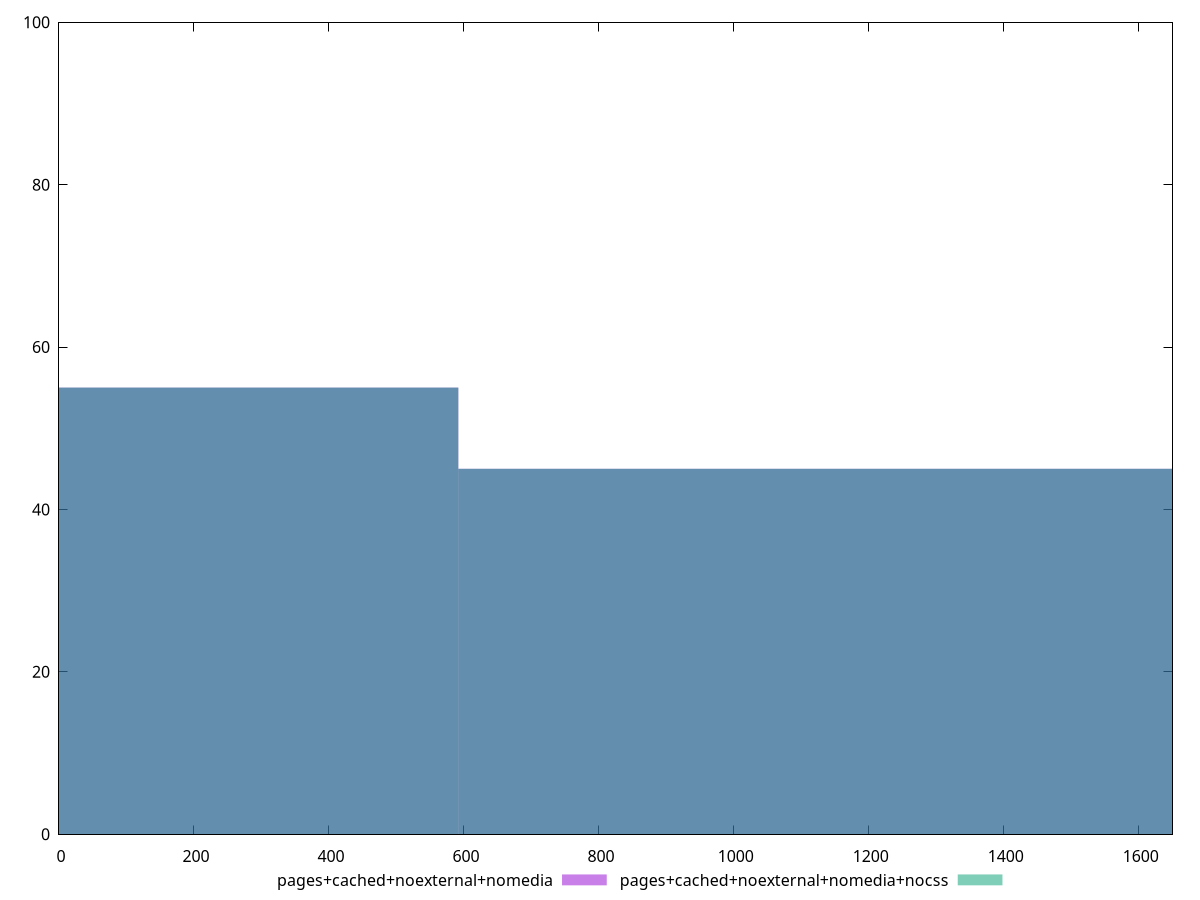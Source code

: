 reset

$pagesCachedNoexternalNomedia <<EOF
0 55
1183.4361695257269 45
EOF

$pagesCachedNoexternalNomediaNocss <<EOF
0 55
1183.4361695257269 45
EOF

set key outside below
set boxwidth 1183.4361695257269
set xrange [0:1650]
set yrange [0:100]
set trange [0:100]
set style fill transparent solid 0.5 noborder
set terminal svg size 640, 500 enhanced background rgb 'white'
set output "reprap/offscreen-images/comparison/histogram/3_vs_4.svg"

plot $pagesCachedNoexternalNomedia title "pages+cached+noexternal+nomedia" with boxes, \
     $pagesCachedNoexternalNomediaNocss title "pages+cached+noexternal+nomedia+nocss" with boxes

reset
